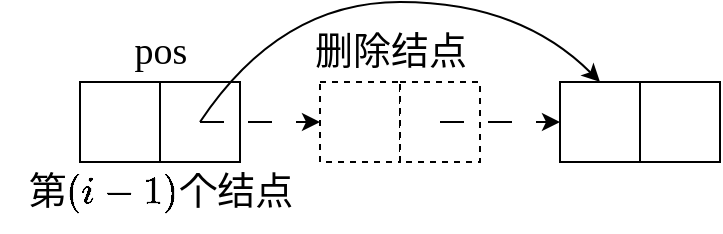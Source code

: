 <mxfile>
    <diagram id="5y83DS0szY8npJdOLln3" name="第 1 页">
        <mxGraphModel dx="547" dy="306" grid="1" gridSize="10" guides="1" tooltips="1" connect="1" arrows="1" fold="1" page="1" pageScale="1" pageWidth="827" pageHeight="1169" math="1" shadow="0">
            <root>
                <mxCell id="0"/>
                <mxCell id="1" parent="0"/>
                <mxCell id="2" value="" style="rounded=0;whiteSpace=wrap;html=1;fontFamily=Times New Roman;fontSize=19;" parent="1" vertex="1">
                    <mxGeometry x="160" y="160" width="40" height="40" as="geometry"/>
                </mxCell>
                <mxCell id="3" value="" style="rounded=0;whiteSpace=wrap;html=1;fontFamily=Times New Roman;fontSize=19;" parent="1" vertex="1">
                    <mxGeometry x="200" y="160" width="40" height="40" as="geometry"/>
                </mxCell>
                <mxCell id="4" value="" style="rounded=0;whiteSpace=wrap;html=1;dashed=1;fontFamily=Times New Roman;fontSize=19;" parent="1" vertex="1">
                    <mxGeometry x="280" y="160" width="40" height="40" as="geometry"/>
                </mxCell>
                <mxCell id="5" value="" style="rounded=0;whiteSpace=wrap;html=1;dashed=1;fontFamily=Times New Roman;fontSize=19;" parent="1" vertex="1">
                    <mxGeometry x="320" y="160" width="40" height="40" as="geometry"/>
                </mxCell>
                <mxCell id="12" value="&lt;font style=&quot;font-size: 19px;&quot;&gt;pos&lt;/font&gt;" style="text;html=1;align=center;verticalAlign=middle;resizable=0;points=[];autosize=1;strokeColor=none;fillColor=none;fontFamily=Times New Roman;fontSize=19;" parent="1" vertex="1">
                    <mxGeometry x="175" y="125" width="50" height="40" as="geometry"/>
                </mxCell>
                <mxCell id="8" style="edgeStyle=none;html=1;entryX=0;entryY=0.5;entryDx=0;entryDy=0;dashed=1;dashPattern=12 12;fontFamily=Times New Roman;fontSize=19;" parent="1" target="4" edge="1">
                    <mxGeometry relative="1" as="geometry">
                        <mxPoint x="220" y="180" as="sourcePoint"/>
                    </mxGeometry>
                </mxCell>
                <mxCell id="13" value="第\((i-1)\)个结点" style="text;html=1;align=center;verticalAlign=middle;resizable=0;points=[];autosize=1;strokeColor=none;fillColor=none;fontFamily=Times New Roman;fontSize=19;" parent="1" vertex="1">
                    <mxGeometry x="120" y="195" width="160" height="40" as="geometry"/>
                </mxCell>
                <mxCell id="18" value="" style="rounded=0;whiteSpace=wrap;html=1;fontFamily=Times New Roman;fontSize=19;" parent="1" vertex="1">
                    <mxGeometry x="400" y="160" width="40" height="40" as="geometry"/>
                </mxCell>
                <mxCell id="19" value="" style="rounded=0;whiteSpace=wrap;html=1;fontFamily=Times New Roman;fontSize=19;" parent="1" vertex="1">
                    <mxGeometry x="440" y="160" width="40" height="40" as="geometry"/>
                </mxCell>
                <mxCell id="20" style="edgeStyle=none;html=1;entryX=0;entryY=0.5;entryDx=0;entryDy=0;dashed=1;dashPattern=12 12;fontFamily=Times New Roman;fontSize=19;" parent="1" target="18" edge="1">
                    <mxGeometry relative="1" as="geometry">
                        <mxPoint x="340" y="180" as="sourcePoint"/>
                    </mxGeometry>
                </mxCell>
                <mxCell id="24" value="" style="curved=1;endArrow=classic;html=1;jumpStyle=arc;entryX=0.5;entryY=0;entryDx=0;entryDy=0;fontFamily=Times New Roman;fontSize=19;" parent="1" target="18" edge="1">
                    <mxGeometry width="50" height="50" relative="1" as="geometry">
                        <mxPoint x="220" y="180" as="sourcePoint"/>
                        <mxPoint x="390" y="200" as="targetPoint"/>
                        <Array as="points">
                            <mxPoint x="260" y="120"/>
                            <mxPoint x="380" y="120"/>
                        </Array>
                    </mxGeometry>
                </mxCell>
                <mxCell id="25" value="删除结点" style="text;html=1;align=center;verticalAlign=middle;resizable=0;points=[];autosize=1;strokeColor=none;fillColor=none;fontFamily=Times New Roman;fontSize=19;" parent="1" vertex="1">
                    <mxGeometry x="265" y="125" width="100" height="40" as="geometry"/>
                </mxCell>
            </root>
        </mxGraphModel>
    </diagram>
</mxfile>